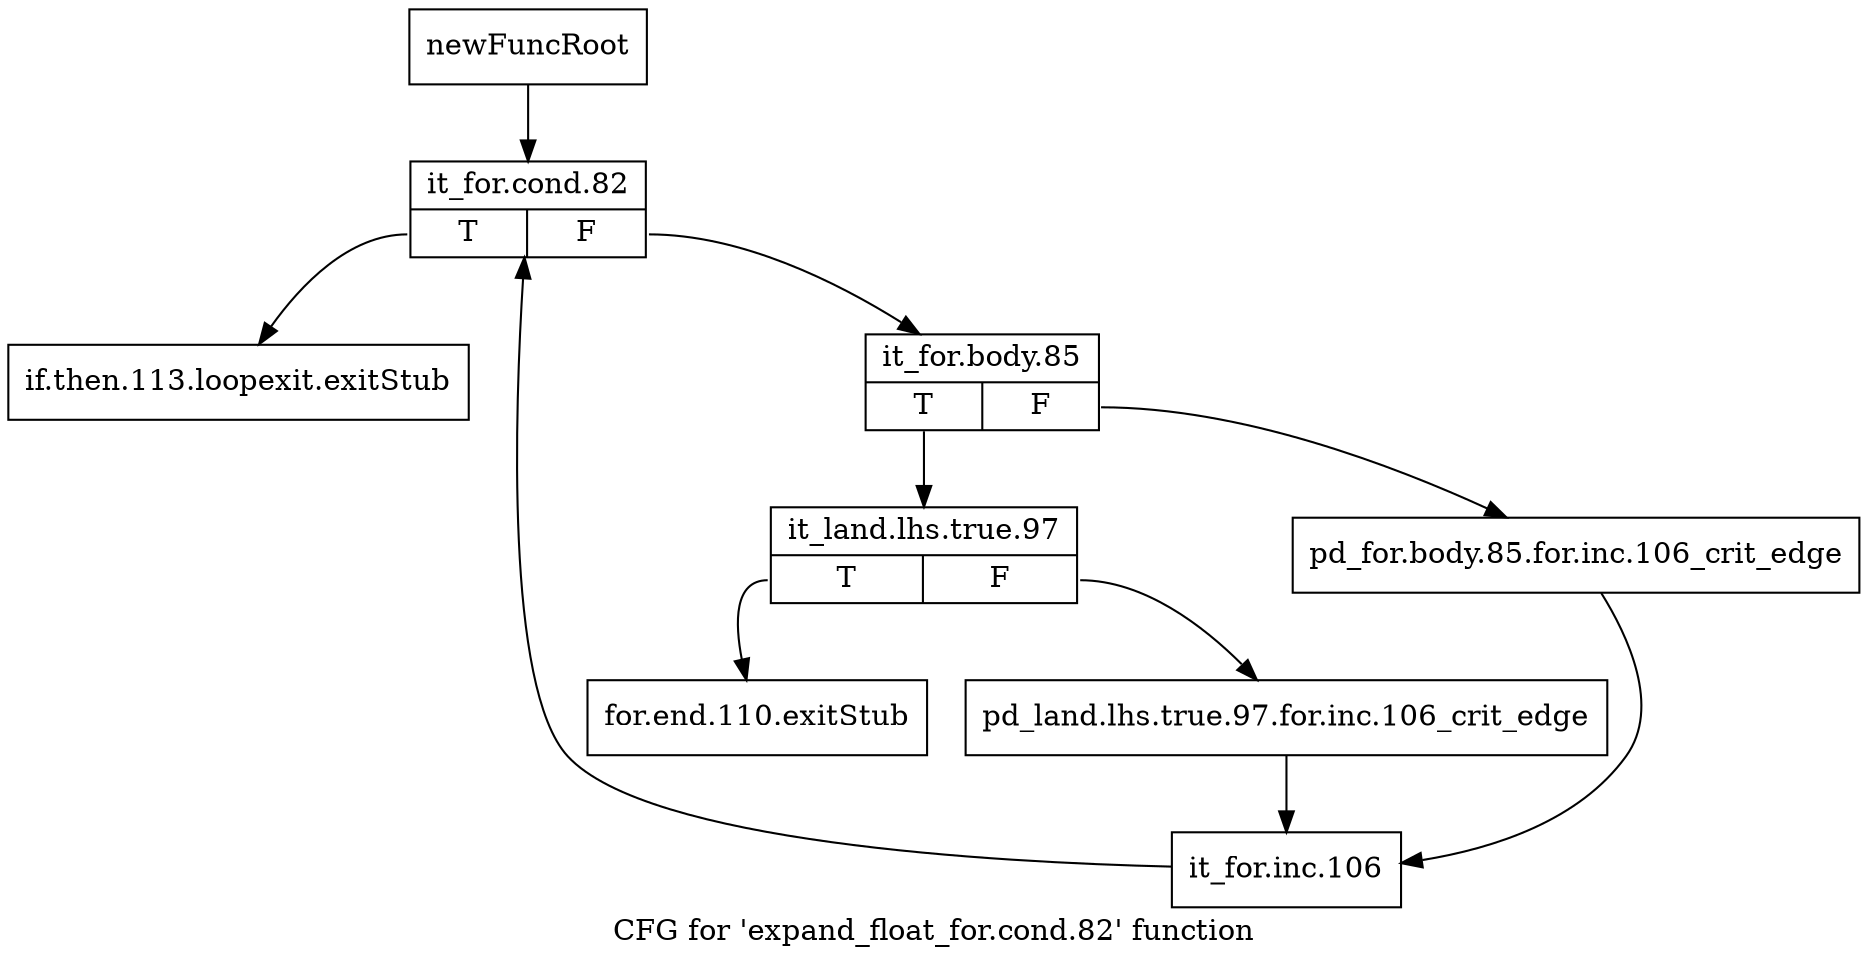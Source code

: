 digraph "CFG for 'expand_float_for.cond.82' function" {
	label="CFG for 'expand_float_for.cond.82' function";

	Node0xb7158b0 [shape=record,label="{newFuncRoot}"];
	Node0xb7158b0 -> Node0xb7159a0;
	Node0xb715900 [shape=record,label="{if.then.113.loopexit.exitStub}"];
	Node0xb715950 [shape=record,label="{for.end.110.exitStub}"];
	Node0xb7159a0 [shape=record,label="{it_for.cond.82|{<s0>T|<s1>F}}"];
	Node0xb7159a0:s0 -> Node0xb715900;
	Node0xb7159a0:s1 -> Node0xb7159f0;
	Node0xb7159f0 [shape=record,label="{it_for.body.85|{<s0>T|<s1>F}}"];
	Node0xb7159f0:s0 -> Node0xb715a90;
	Node0xb7159f0:s1 -> Node0xb715a40;
	Node0xb715a40 [shape=record,label="{pd_for.body.85.for.inc.106_crit_edge}"];
	Node0xb715a40 -> Node0xb715b30;
	Node0xb715a90 [shape=record,label="{it_land.lhs.true.97|{<s0>T|<s1>F}}"];
	Node0xb715a90:s0 -> Node0xb715950;
	Node0xb715a90:s1 -> Node0xb715ae0;
	Node0xb715ae0 [shape=record,label="{pd_land.lhs.true.97.for.inc.106_crit_edge}"];
	Node0xb715ae0 -> Node0xb715b30;
	Node0xb715b30 [shape=record,label="{it_for.inc.106}"];
	Node0xb715b30 -> Node0xb7159a0;
}
